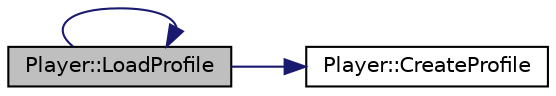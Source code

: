 digraph "Player::LoadProfile"
{
 // LATEX_PDF_SIZE
  edge [fontname="Helvetica",fontsize="10",labelfontname="Helvetica",labelfontsize="10"];
  node [fontname="Helvetica",fontsize="10",shape=record];
  rankdir="LR";
  Node12 [label="Player::LoadProfile",height=0.2,width=0.4,color="black", fillcolor="grey75", style="filled", fontcolor="black",tooltip="Load the profile of the specified player."];
  Node12 -> Node12 [color="midnightblue",fontsize="10",style="solid",fontname="Helvetica"];
  Node12 -> Node13 [color="midnightblue",fontsize="10",style="solid",fontname="Helvetica"];
  Node13 [label="Player::CreateProfile",height=0.2,width=0.4,color="black", fillcolor="white", style="filled",URL="$database_8h.html#a8c064e9067a704468b780f355c3e47fe",tooltip="Create a the file KPlayerFileName. It is a profile for the specified player containing a higher level..."];
}
